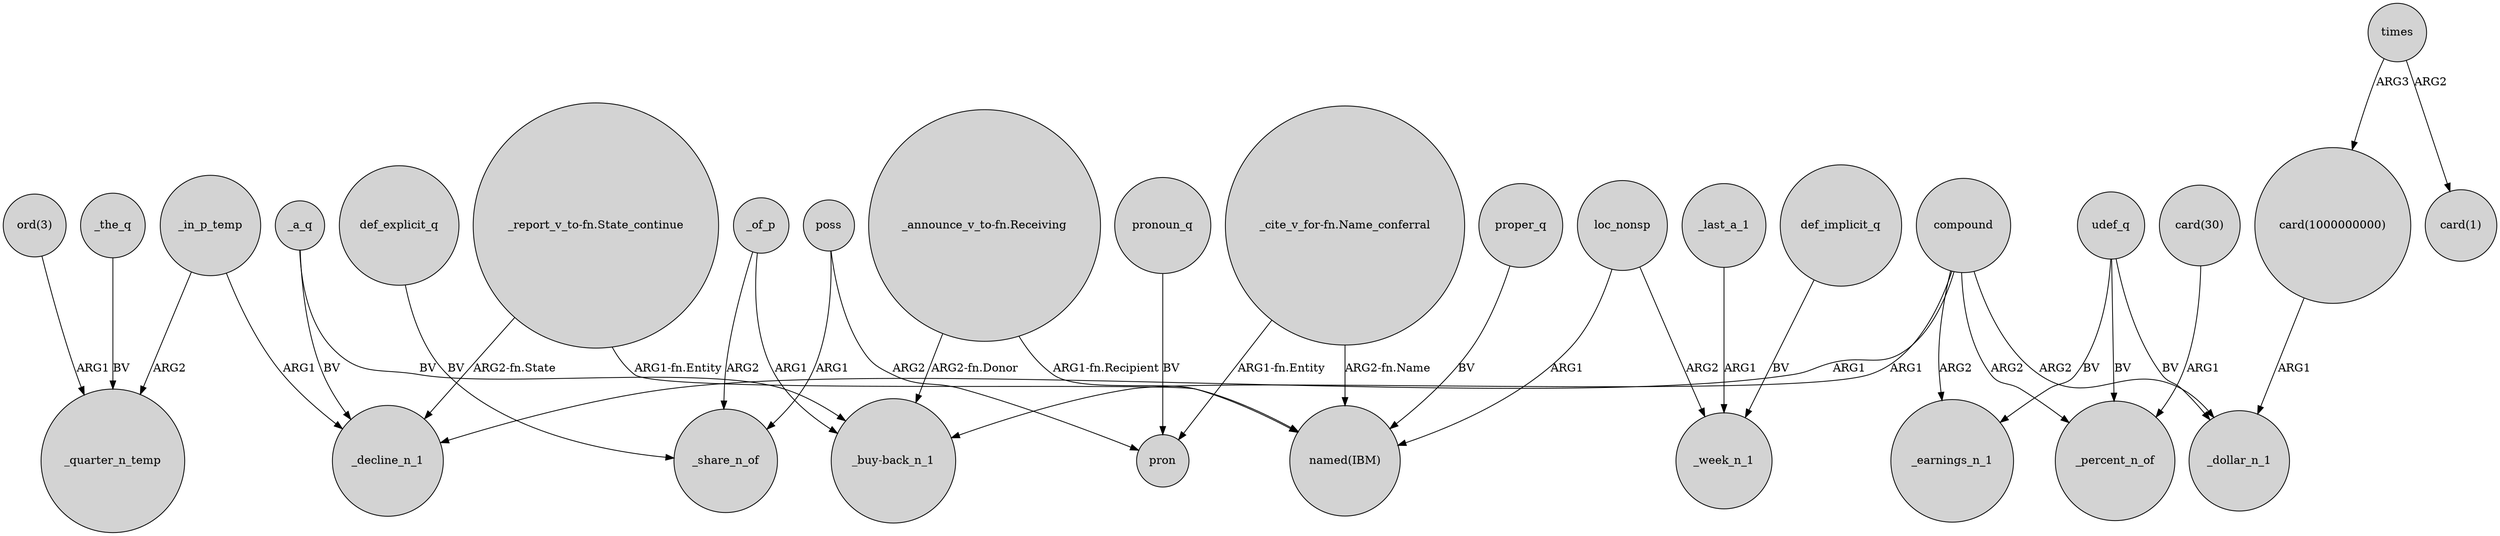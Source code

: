 digraph {
	node [shape=circle style=filled]
	"card(1000000000)" -> _dollar_n_1 [label=ARG1]
	_in_p_temp -> _quarter_n_temp [label=ARG2]
	"ord(3)" -> _quarter_n_temp [label=ARG1]
	_a_q -> "_buy-back_n_1" [label=BV]
	"_report_v_to-fn.State_continue" -> _decline_n_1 [label="ARG2-fn.State"]
	"_cite_v_for-fn.Name_conferral" -> pron [label="ARG1-fn.Entity"]
	"_announce_v_to-fn.Receiving" -> "_buy-back_n_1" [label="ARG2-fn.Donor"]
	_the_q -> _quarter_n_temp [label=BV]
	def_explicit_q -> _share_n_of [label=BV]
	proper_q -> "named(IBM)" [label=BV]
	times -> "card(1)" [label=ARG2]
	compound -> _dollar_n_1 [label=ARG2]
	loc_nonsp -> "named(IBM)" [label=ARG1]
	loc_nonsp -> _week_n_1 [label=ARG2]
	times -> "card(1000000000)" [label=ARG3]
	_a_q -> _decline_n_1 [label=BV]
	"_report_v_to-fn.State_continue" -> "named(IBM)" [label="ARG1-fn.Entity"]
	compound -> _decline_n_1 [label=ARG1]
	compound -> _earnings_n_1 [label=ARG2]
	pronoun_q -> pron [label=BV]
	poss -> pron [label=ARG2]
	udef_q -> _earnings_n_1 [label=BV]
	udef_q -> _percent_n_of [label=BV]
	compound -> "_buy-back_n_1" [label=ARG1]
	poss -> _share_n_of [label=ARG1]
	_last_a_1 -> _week_n_1 [label=ARG1]
	compound -> _percent_n_of [label=ARG2]
	"_announce_v_to-fn.Receiving" -> "named(IBM)" [label="ARG1-fn.Recipient"]
	"card(30)" -> _percent_n_of [label=ARG1]
	udef_q -> _dollar_n_1 [label=BV]
	def_implicit_q -> _week_n_1 [label=BV]
	_of_p -> "_buy-back_n_1" [label=ARG1]
	"_cite_v_for-fn.Name_conferral" -> "named(IBM)" [label="ARG2-fn.Name"]
	_of_p -> _share_n_of [label=ARG2]
	_in_p_temp -> _decline_n_1 [label=ARG1]
}
